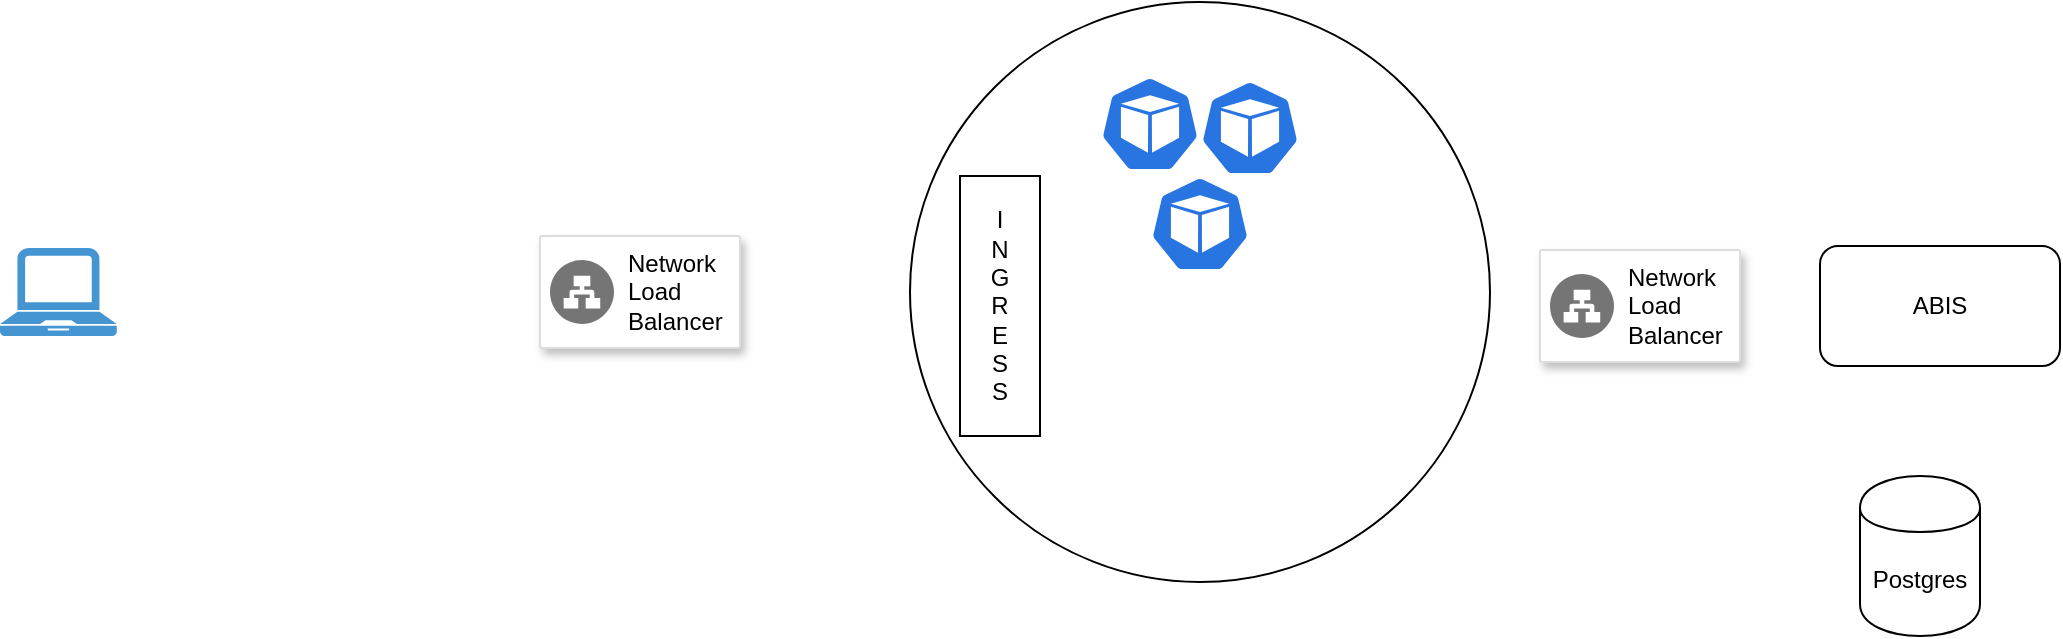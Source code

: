 <mxfile version="14.6.1" type="github">
  <diagram id="C6SMAHJB6ap2hFzo_Ulz" name="Page-1">
    <mxGraphModel dx="1497" dy="883" grid="1" gridSize="10" guides="1" tooltips="1" connect="1" arrows="1" fold="1" page="1" pageScale="1" pageWidth="1169" pageHeight="827" math="0" shadow="0">
      <root>
        <mxCell id="0" />
        <mxCell id="1" parent="0" />
        <mxCell id="5ZmH1evjWhEYVLYZDHqn-1" value="" style="ellipse;whiteSpace=wrap;html=1;" vertex="1" parent="1">
          <mxGeometry x="585" y="173" width="290" height="290" as="geometry" />
        </mxCell>
        <mxCell id="5ZmH1evjWhEYVLYZDHqn-3" value="" style="strokeColor=#dddddd;shadow=1;strokeWidth=1;rounded=1;absoluteArcSize=1;arcSize=2;" vertex="1" parent="1">
          <mxGeometry x="400" y="290" width="100" height="56" as="geometry" />
        </mxCell>
        <mxCell id="5ZmH1evjWhEYVLYZDHqn-4" value="Network&#xa;Load&#xa;Balancer" style="dashed=0;connectable=0;html=1;fillColor=#757575;strokeColor=none;shape=mxgraph.gcp2.network_load_balancer;part=1;labelPosition=right;verticalLabelPosition=middle;align=left;verticalAlign=middle;spacingLeft=5;fontSize=12;" vertex="1" parent="5ZmH1evjWhEYVLYZDHqn-3">
          <mxGeometry y="0.5" width="32" height="32" relative="1" as="geometry">
            <mxPoint x="5" y="-16" as="offset" />
          </mxGeometry>
        </mxCell>
        <mxCell id="5ZmH1evjWhEYVLYZDHqn-5" value="I&lt;br&gt;N&lt;br&gt;G&lt;br&gt;R&lt;br&gt;E&lt;br&gt;S&lt;br&gt;S&lt;br&gt;" style="rounded=0;whiteSpace=wrap;html=1;" vertex="1" parent="1">
          <mxGeometry x="610" y="260" width="40" height="130" as="geometry" />
        </mxCell>
        <mxCell id="5ZmH1evjWhEYVLYZDHqn-6" value="Postgres" style="shape=cylinder;whiteSpace=wrap;html=1;boundedLbl=1;backgroundOutline=1;" vertex="1" parent="1">
          <mxGeometry x="1060" y="410" width="60" height="80" as="geometry" />
        </mxCell>
        <mxCell id="5ZmH1evjWhEYVLYZDHqn-7" value="" style="pointerEvents=1;shadow=0;dashed=0;html=1;strokeColor=none;fillColor=#4495D1;labelPosition=center;verticalLabelPosition=bottom;verticalAlign=top;align=center;outlineConnect=0;shape=mxgraph.veeam.laptop;" vertex="1" parent="1">
          <mxGeometry x="130" y="296" width="58.4" height="44" as="geometry" />
        </mxCell>
        <mxCell id="5ZmH1evjWhEYVLYZDHqn-8" value="" style="strokeColor=#dddddd;shadow=1;strokeWidth=1;rounded=1;absoluteArcSize=1;arcSize=2;" vertex="1" parent="1">
          <mxGeometry x="900" y="297" width="100" height="56" as="geometry" />
        </mxCell>
        <mxCell id="5ZmH1evjWhEYVLYZDHqn-9" value="Network&#xa;Load&#xa;Balancer" style="dashed=0;connectable=0;html=1;fillColor=#757575;strokeColor=none;shape=mxgraph.gcp2.network_load_balancer;part=1;labelPosition=right;verticalLabelPosition=middle;align=left;verticalAlign=middle;spacingLeft=5;fontSize=12;" vertex="1" parent="5ZmH1evjWhEYVLYZDHqn-8">
          <mxGeometry y="0.5" width="32" height="32" relative="1" as="geometry">
            <mxPoint x="5" y="-16" as="offset" />
          </mxGeometry>
        </mxCell>
        <mxCell id="5ZmH1evjWhEYVLYZDHqn-10" value="" style="html=1;dashed=0;whitespace=wrap;fillColor=#2875E2;strokeColor=#ffffff;points=[[0.005,0.63,0],[0.1,0.2,0],[0.9,0.2,0],[0.5,0,0],[0.995,0.63,0],[0.72,0.99,0],[0.5,1,0],[0.28,0.99,0]];shape=mxgraph.kubernetes.icon;prIcon=pod" vertex="1" parent="1">
          <mxGeometry x="680" y="210" width="50" height="48" as="geometry" />
        </mxCell>
        <mxCell id="5ZmH1evjWhEYVLYZDHqn-11" value="" style="html=1;dashed=0;whitespace=wrap;fillColor=#2875E2;strokeColor=#ffffff;points=[[0.005,0.63,0],[0.1,0.2,0],[0.9,0.2,0],[0.5,0,0],[0.995,0.63,0],[0.72,0.99,0],[0.5,1,0],[0.28,0.99,0]];shape=mxgraph.kubernetes.icon;prIcon=pod" vertex="1" parent="1">
          <mxGeometry x="730" y="212" width="50" height="48" as="geometry" />
        </mxCell>
        <mxCell id="5ZmH1evjWhEYVLYZDHqn-13" value="" style="shape=image;verticalLabelPosition=bottom;labelBackgroundColor=#ffffff;verticalAlign=top;aspect=fixed;imageAspect=0;image=https://upload.wikimedia.org/wikipedia/commons/thumb/5/54/Apache_ActiveMQ_Logo.svg/1280px-Apache_ActiveMQ_Logo.svg.png;" vertex="1" parent="1">
          <mxGeometry x="780" y="314" width="68.5" height="22" as="geometry" />
        </mxCell>
        <mxCell id="5ZmH1evjWhEYVLYZDHqn-14" value="ABIS" style="rounded=1;whiteSpace=wrap;html=1;" vertex="1" parent="1">
          <mxGeometry x="1040" y="295" width="120" height="60" as="geometry" />
        </mxCell>
        <mxCell id="5ZmH1evjWhEYVLYZDHqn-15" value="" style="html=1;dashed=0;whitespace=wrap;fillColor=#2875E2;strokeColor=#ffffff;points=[[0.005,0.63,0],[0.1,0.2,0],[0.9,0.2,0],[0.5,0,0],[0.995,0.63,0],[0.72,0.99,0],[0.5,1,0],[0.28,0.99,0]];shape=mxgraph.kubernetes.icon;prIcon=pod" vertex="1" parent="1">
          <mxGeometry x="705" y="260" width="50" height="48" as="geometry" />
        </mxCell>
      </root>
    </mxGraphModel>
  </diagram>
</mxfile>

